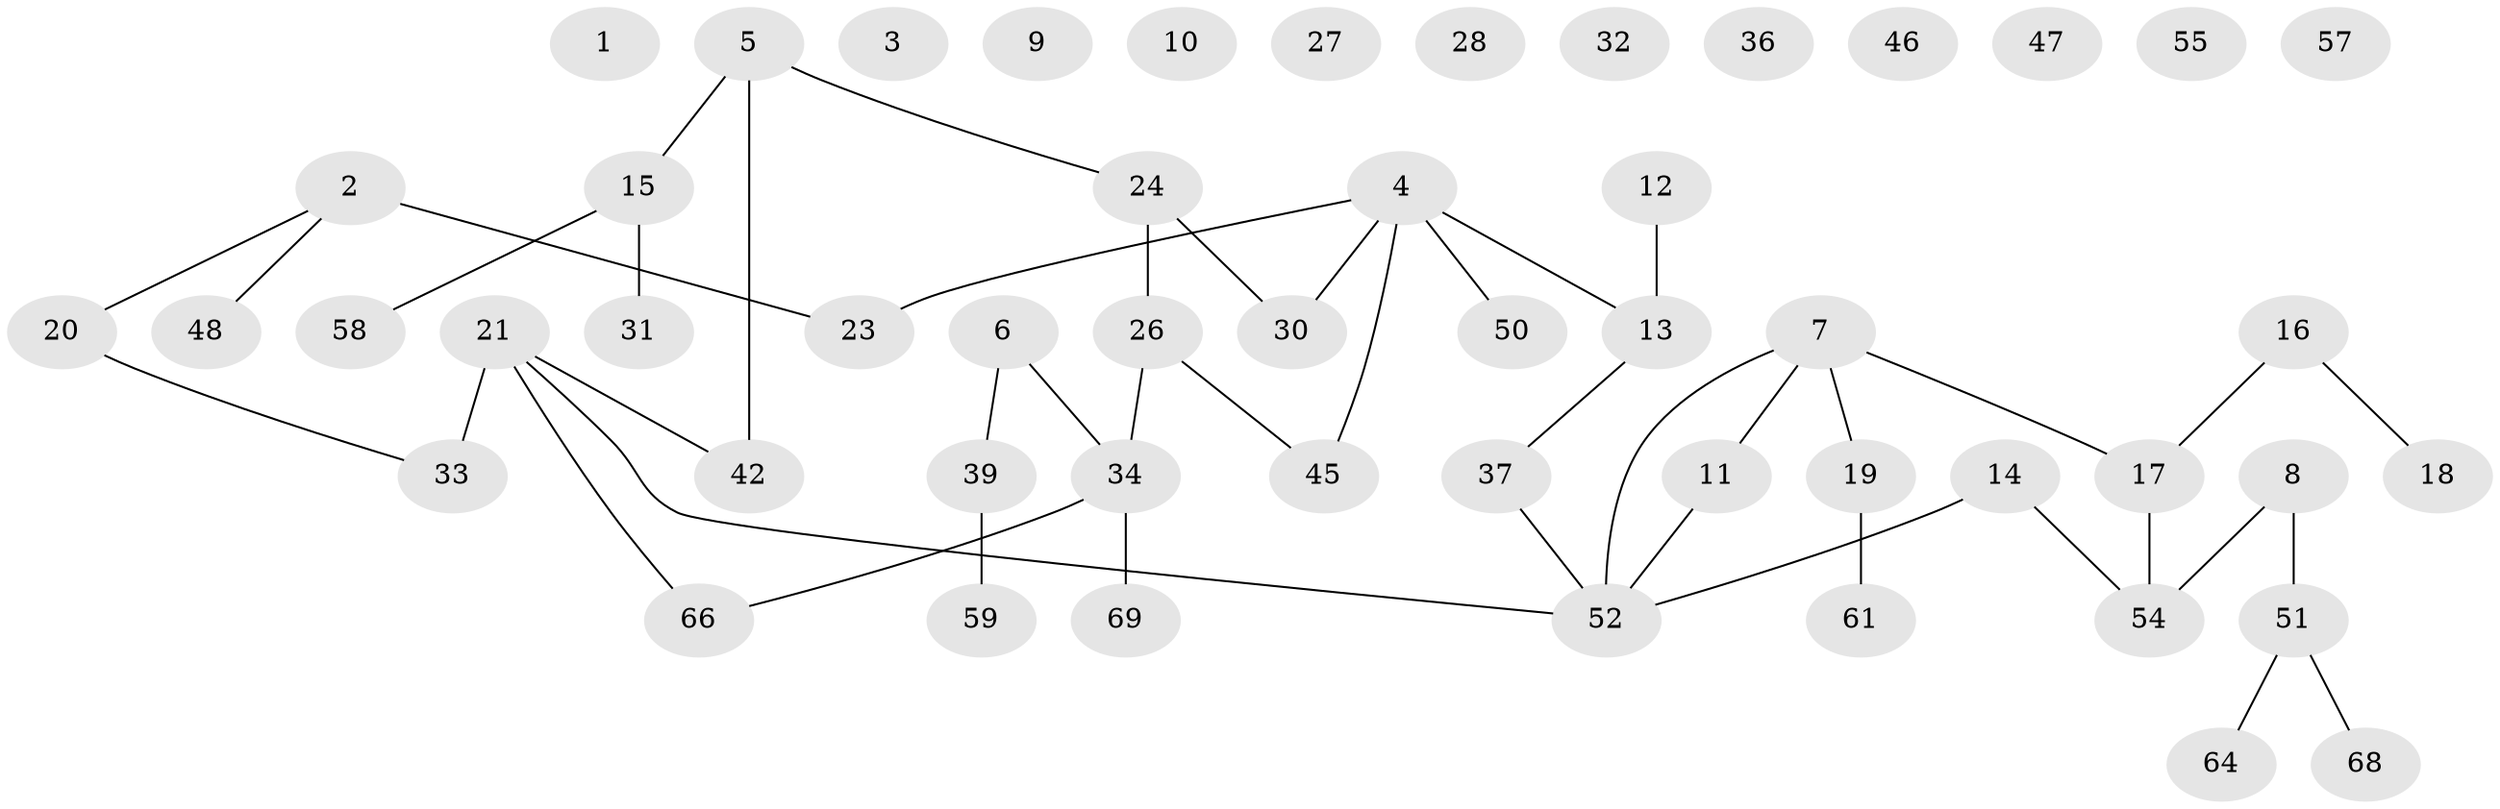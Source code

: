 // original degree distribution, {0: 0.13157894736842105, 3: 0.18421052631578946, 4: 0.10526315789473684, 2: 0.3157894736842105, 1: 0.2631578947368421}
// Generated by graph-tools (version 1.1) at 2025/41/03/06/25 10:41:20]
// undirected, 52 vertices, 45 edges
graph export_dot {
graph [start="1"]
  node [color=gray90,style=filled];
  1;
  2 [super="+22"];
  3;
  4 [super="+76"];
  5 [super="+41"];
  6;
  7 [super="+38"];
  8;
  9;
  10 [super="+43"];
  11 [super="+25"];
  12;
  13 [super="+49"];
  14;
  15 [super="+72"];
  16;
  17 [super="+67"];
  18;
  19 [super="+29"];
  20 [super="+35"];
  21 [super="+71"];
  23;
  24 [super="+44"];
  26 [super="+73"];
  27 [super="+56"];
  28;
  30 [super="+40"];
  31;
  32;
  33 [super="+75"];
  34 [super="+60"];
  36;
  37;
  39 [super="+62"];
  42;
  45;
  46;
  47;
  48;
  50 [super="+74"];
  51 [super="+65"];
  52 [super="+53"];
  54 [super="+63"];
  55;
  57;
  58;
  59;
  61;
  64 [super="+70"];
  66;
  68;
  69;
  2 -- 20;
  2 -- 23 [weight=2];
  2 -- 48;
  4 -- 13;
  4 -- 23;
  4 -- 45;
  4 -- 50;
  4 -- 30;
  5 -- 42;
  5 -- 15;
  5 -- 24;
  6 -- 34;
  6 -- 39;
  7 -- 11;
  7 -- 17;
  7 -- 52;
  7 -- 19;
  8 -- 51;
  8 -- 54;
  11 -- 52;
  12 -- 13;
  13 -- 37;
  14 -- 52;
  14 -- 54;
  15 -- 31;
  15 -- 58;
  16 -- 17;
  16 -- 18;
  17 -- 54;
  19 -- 61;
  20 -- 33;
  21 -- 42;
  21 -- 66;
  21 -- 52;
  21 -- 33 [weight=2];
  24 -- 26;
  24 -- 30;
  26 -- 34;
  26 -- 45;
  34 -- 66;
  34 -- 69;
  37 -- 52;
  39 -- 59;
  51 -- 68;
  51 -- 64;
}
